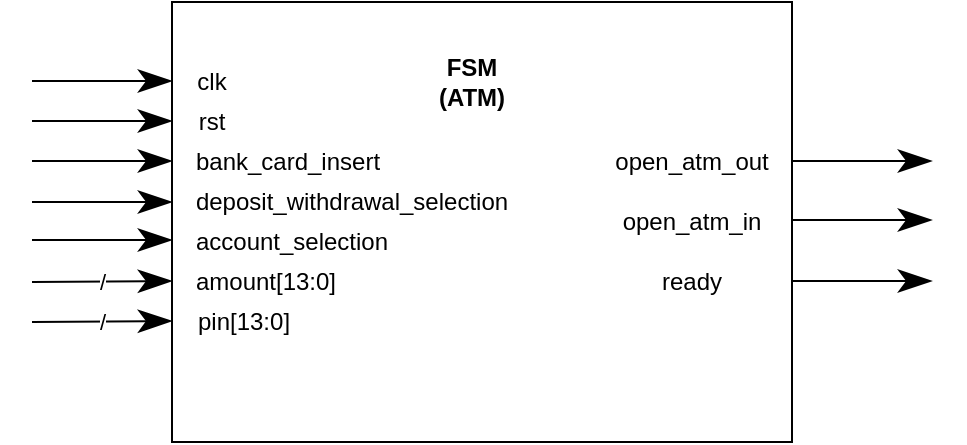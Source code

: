 <mxfile version="15.3.5" type="device"><diagram id="hXt4Ih8OlT7zhUXRTcJl" name="Page-1"><mxGraphModel dx="1096" dy="581" grid="1" gridSize="10" guides="1" tooltips="1" connect="1" arrows="1" fold="1" page="1" pageScale="1" pageWidth="850" pageHeight="1100" math="0" shadow="0"><root><mxCell id="0"/><mxCell id="1" parent="0"/><mxCell id="cFYFxB74yivVy79LlVkI-5" value="" style="verticalLabelPosition=bottom;verticalAlign=top;html=1;shape=mxgraph.basic.rect;fillColor2=none;strokeWidth=1;size=20;indent=5;hachureGap=4;pointerEvents=0;" vertex="1" parent="1"><mxGeometry x="330" y="90" width="310" height="220" as="geometry"/></mxCell><mxCell id="cFYFxB74yivVy79LlVkI-6" value="FSM (ATM)" style="text;html=1;strokeColor=none;fillColor=none;align=center;verticalAlign=middle;whiteSpace=wrap;rounded=0;hachureGap=4;pointerEvents=0;fontStyle=1" vertex="1" parent="1"><mxGeometry x="460" y="120" width="40" height="20" as="geometry"/></mxCell><mxCell id="cFYFxB74yivVy79LlVkI-7" value="clk" style="text;html=1;strokeColor=none;fillColor=none;align=center;verticalAlign=middle;whiteSpace=wrap;rounded=0;hachureGap=4;pointerEvents=0;" vertex="1" parent="1"><mxGeometry x="330" y="120" width="40" height="20" as="geometry"/></mxCell><mxCell id="cFYFxB74yivVy79LlVkI-8" value="open_atm_out" style="text;html=1;strokeColor=none;fillColor=none;align=center;verticalAlign=middle;whiteSpace=wrap;rounded=0;hachureGap=4;pointerEvents=0;" vertex="1" parent="1"><mxGeometry x="570" y="160" width="40" height="20" as="geometry"/></mxCell><mxCell id="cFYFxB74yivVy79LlVkI-9" value="rst&lt;span style=&quot;color: rgba(0 , 0 , 0 , 0) ; font-family: monospace ; font-size: 0px&quot;&gt;%3CmxGraphModel%3E%3Croot%3E%3CmxCell%20id%3D%220%22%2F%3E%3CmxCell%20id%3D%221%22%20parent%3D%220%22%2F%3E%3CmxCell%20id%3D%222%22%20value%3D%22clk%22%20style%3D%22text%3Bhtml%3D1%3BstrokeColor%3Dnone%3BfillColor%3Dnone%3Balign%3Dcenter%3BverticalAlign%3Dmiddle%3BwhiteSpace%3Dwrap%3Brounded%3D0%3BhachureGap%3D4%3BpointerEvents%3D0%3B%22%20vertex%3D%221%22%20parent%3D%221%22%3E%3CmxGeometry%20x%3D%22330%22%20y%3D%22120%22%20width%3D%2240%22%20height%3D%2220%22%20as%3D%22geometry%22%2F%3E%3C%2FmxCell%3E%3C%2Froot%3E%3C%2FmxGraphModel%3E&lt;/span&gt;" style="text;html=1;strokeColor=none;fillColor=none;align=center;verticalAlign=middle;whiteSpace=wrap;rounded=0;hachureGap=4;pointerEvents=0;" vertex="1" parent="1"><mxGeometry x="330" y="140" width="40" height="20" as="geometry"/></mxCell><mxCell id="cFYFxB74yivVy79LlVkI-10" value="bank_card_insert" style="text;html=1;strokeColor=none;fillColor=none;align=center;verticalAlign=middle;whiteSpace=wrap;rounded=0;hachureGap=4;pointerEvents=0;" vertex="1" parent="1"><mxGeometry x="368" y="160" width="40" height="20" as="geometry"/></mxCell><mxCell id="cFYFxB74yivVy79LlVkI-11" value="deposit_withdrawal_selection" style="text;html=1;strokeColor=none;fillColor=none;align=center;verticalAlign=middle;whiteSpace=wrap;rounded=0;hachureGap=4;pointerEvents=0;" vertex="1" parent="1"><mxGeometry x="400" y="180" width="40" height="20" as="geometry"/></mxCell><mxCell id="cFYFxB74yivVy79LlVkI-12" value="account_selection" style="text;html=1;strokeColor=none;fillColor=none;align=center;verticalAlign=middle;whiteSpace=wrap;rounded=0;hachureGap=4;pointerEvents=0;" vertex="1" parent="1"><mxGeometry x="370" y="200" width="40" height="20" as="geometry"/></mxCell><mxCell id="cFYFxB74yivVy79LlVkI-13" value="amount[13:0]" style="text;html=1;strokeColor=none;fillColor=none;align=center;verticalAlign=middle;whiteSpace=wrap;rounded=0;hachureGap=4;pointerEvents=0;" vertex="1" parent="1"><mxGeometry x="357" y="220" width="40" height="20" as="geometry"/></mxCell><mxCell id="cFYFxB74yivVy79LlVkI-14" value="pin[13:0]" style="text;html=1;strokeColor=none;fillColor=none;align=center;verticalAlign=middle;whiteSpace=wrap;rounded=0;hachureGap=4;pointerEvents=0;" vertex="1" parent="1"><mxGeometry x="346" y="240" width="40" height="20" as="geometry"/></mxCell><mxCell id="cFYFxB74yivVy79LlVkI-15" value="open_atm_in" style="text;html=1;strokeColor=none;fillColor=none;align=center;verticalAlign=middle;whiteSpace=wrap;rounded=0;hachureGap=4;pointerEvents=0;" vertex="1" parent="1"><mxGeometry x="570" y="190" width="40" height="20" as="geometry"/></mxCell><mxCell id="cFYFxB74yivVy79LlVkI-16" value="ready" style="text;html=1;strokeColor=none;fillColor=none;align=center;verticalAlign=middle;whiteSpace=wrap;rounded=0;hachureGap=4;pointerEvents=0;" vertex="1" parent="1"><mxGeometry x="570" y="220" width="40" height="20" as="geometry"/></mxCell><mxCell id="cFYFxB74yivVy79LlVkI-17" value="" style="endArrow=classicThin;html=1;startSize=14;endSize=14;sourcePerimeterSpacing=8;targetPerimeterSpacing=8;jumpSize=6;arcSize=9;endFill=1;" edge="1" parent="1"><mxGeometry width="50" height="50" relative="1" as="geometry"><mxPoint x="260" y="129.5" as="sourcePoint"/><mxPoint x="330" y="129.5" as="targetPoint"/></mxGeometry></mxCell><mxCell id="cFYFxB74yivVy79LlVkI-18" value="" style="endArrow=classicThin;html=1;startSize=14;endSize=14;sourcePerimeterSpacing=8;targetPerimeterSpacing=8;jumpSize=6;arcSize=9;endFill=1;" edge="1" parent="1"><mxGeometry width="50" height="50" relative="1" as="geometry"><mxPoint x="260" y="149.5" as="sourcePoint"/><mxPoint x="330" y="149.5" as="targetPoint"/></mxGeometry></mxCell><mxCell id="cFYFxB74yivVy79LlVkI-19" value="" style="endArrow=classicThin;html=1;startSize=14;endSize=14;sourcePerimeterSpacing=8;targetPerimeterSpacing=8;jumpSize=6;arcSize=9;endFill=1;" edge="1" parent="1"><mxGeometry width="50" height="50" relative="1" as="geometry"><mxPoint x="260" y="169.5" as="sourcePoint"/><mxPoint x="330" y="169.5" as="targetPoint"/></mxGeometry></mxCell><mxCell id="cFYFxB74yivVy79LlVkI-20" value="" style="endArrow=classicThin;html=1;startSize=14;endSize=14;sourcePerimeterSpacing=8;targetPerimeterSpacing=8;jumpSize=6;arcSize=9;endFill=1;" edge="1" parent="1"><mxGeometry width="50" height="50" relative="1" as="geometry"><mxPoint x="260" y="190" as="sourcePoint"/><mxPoint x="330" y="190" as="targetPoint"/></mxGeometry></mxCell><mxCell id="cFYFxB74yivVy79LlVkI-21" value="" style="endArrow=classicThin;html=1;startSize=14;endSize=14;sourcePerimeterSpacing=8;targetPerimeterSpacing=8;jumpSize=6;arcSize=9;endFill=1;" edge="1" parent="1"><mxGeometry width="50" height="50" relative="1" as="geometry"><mxPoint x="260" y="209" as="sourcePoint"/><mxPoint x="330" y="209" as="targetPoint"/></mxGeometry></mxCell><mxCell id="cFYFxB74yivVy79LlVkI-24" value="" style="endArrow=classicThin;html=1;startSize=14;endSize=14;sourcePerimeterSpacing=8;targetPerimeterSpacing=8;endFill=1;" edge="1" parent="1"><mxGeometry relative="1" as="geometry"><mxPoint x="260" y="250" as="sourcePoint"/><mxPoint x="330" y="249.5" as="targetPoint"/></mxGeometry></mxCell><mxCell id="cFYFxB74yivVy79LlVkI-25" value="/" style="edgeLabel;resizable=0;html=1;align=center;verticalAlign=middle;" connectable="0" vertex="1" parent="cFYFxB74yivVy79LlVkI-24"><mxGeometry relative="1" as="geometry"/></mxCell><mxCell id="cFYFxB74yivVy79LlVkI-27" value="" style="endArrow=classicThin;html=1;startSize=14;endSize=14;sourcePerimeterSpacing=8;targetPerimeterSpacing=8;endFill=1;" edge="1" parent="1"><mxGeometry relative="1" as="geometry"><mxPoint x="260" y="230" as="sourcePoint"/><mxPoint x="330" y="229.5" as="targetPoint"/></mxGeometry></mxCell><mxCell id="cFYFxB74yivVy79LlVkI-28" value="/" style="edgeLabel;resizable=0;html=1;align=center;verticalAlign=middle;" connectable="0" vertex="1" parent="cFYFxB74yivVy79LlVkI-27"><mxGeometry relative="1" as="geometry"/></mxCell><mxCell id="cFYFxB74yivVy79LlVkI-29" value="" style="endArrow=classicThin;html=1;startSize=14;endSize=14;sourcePerimeterSpacing=8;targetPerimeterSpacing=8;jumpSize=6;arcSize=9;endFill=1;" edge="1" parent="1"><mxGeometry width="50" height="50" relative="1" as="geometry"><mxPoint x="640" y="169.5" as="sourcePoint"/><mxPoint x="710" y="169.5" as="targetPoint"/></mxGeometry></mxCell><mxCell id="cFYFxB74yivVy79LlVkI-32" value="" style="endArrow=classicThin;html=1;startSize=14;endSize=14;sourcePerimeterSpacing=8;targetPerimeterSpacing=8;jumpSize=6;arcSize=9;endFill=1;" edge="1" parent="1"><mxGeometry width="50" height="50" relative="1" as="geometry"><mxPoint x="640" y="199" as="sourcePoint"/><mxPoint x="710" y="199" as="targetPoint"/></mxGeometry></mxCell><mxCell id="cFYFxB74yivVy79LlVkI-33" value="" style="endArrow=classicThin;html=1;startSize=14;endSize=14;sourcePerimeterSpacing=8;targetPerimeterSpacing=8;jumpSize=6;arcSize=9;endFill=1;" edge="1" parent="1"><mxGeometry width="50" height="50" relative="1" as="geometry"><mxPoint x="640" y="229.5" as="sourcePoint"/><mxPoint x="710" y="229.5" as="targetPoint"/></mxGeometry></mxCell></root></mxGraphModel></diagram></mxfile>